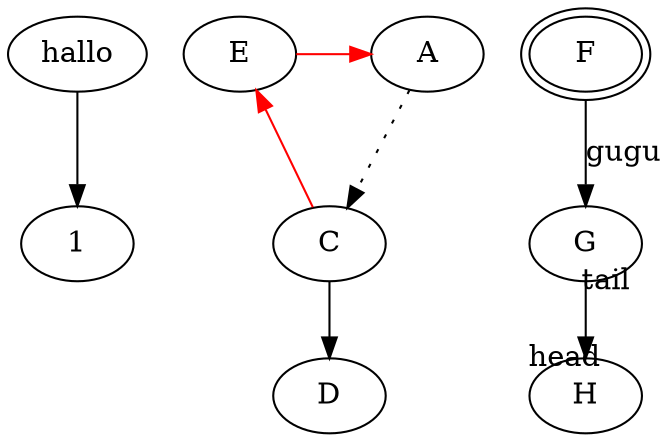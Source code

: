 digraph Tree {
    0 [label="hallo"]
    0 -> 1
    A -> C [style=dotted]
    C -> D
    edge [color=red]
    C -> E
    subgraph {
        rank = same
        E -> A
    }
    F [peripheries=2]
    G; H
    edge [color=black]
    F -> G [label="gugu"]
    G -> H [headlabel="head", taillabel="tail" labelangle=90]
}